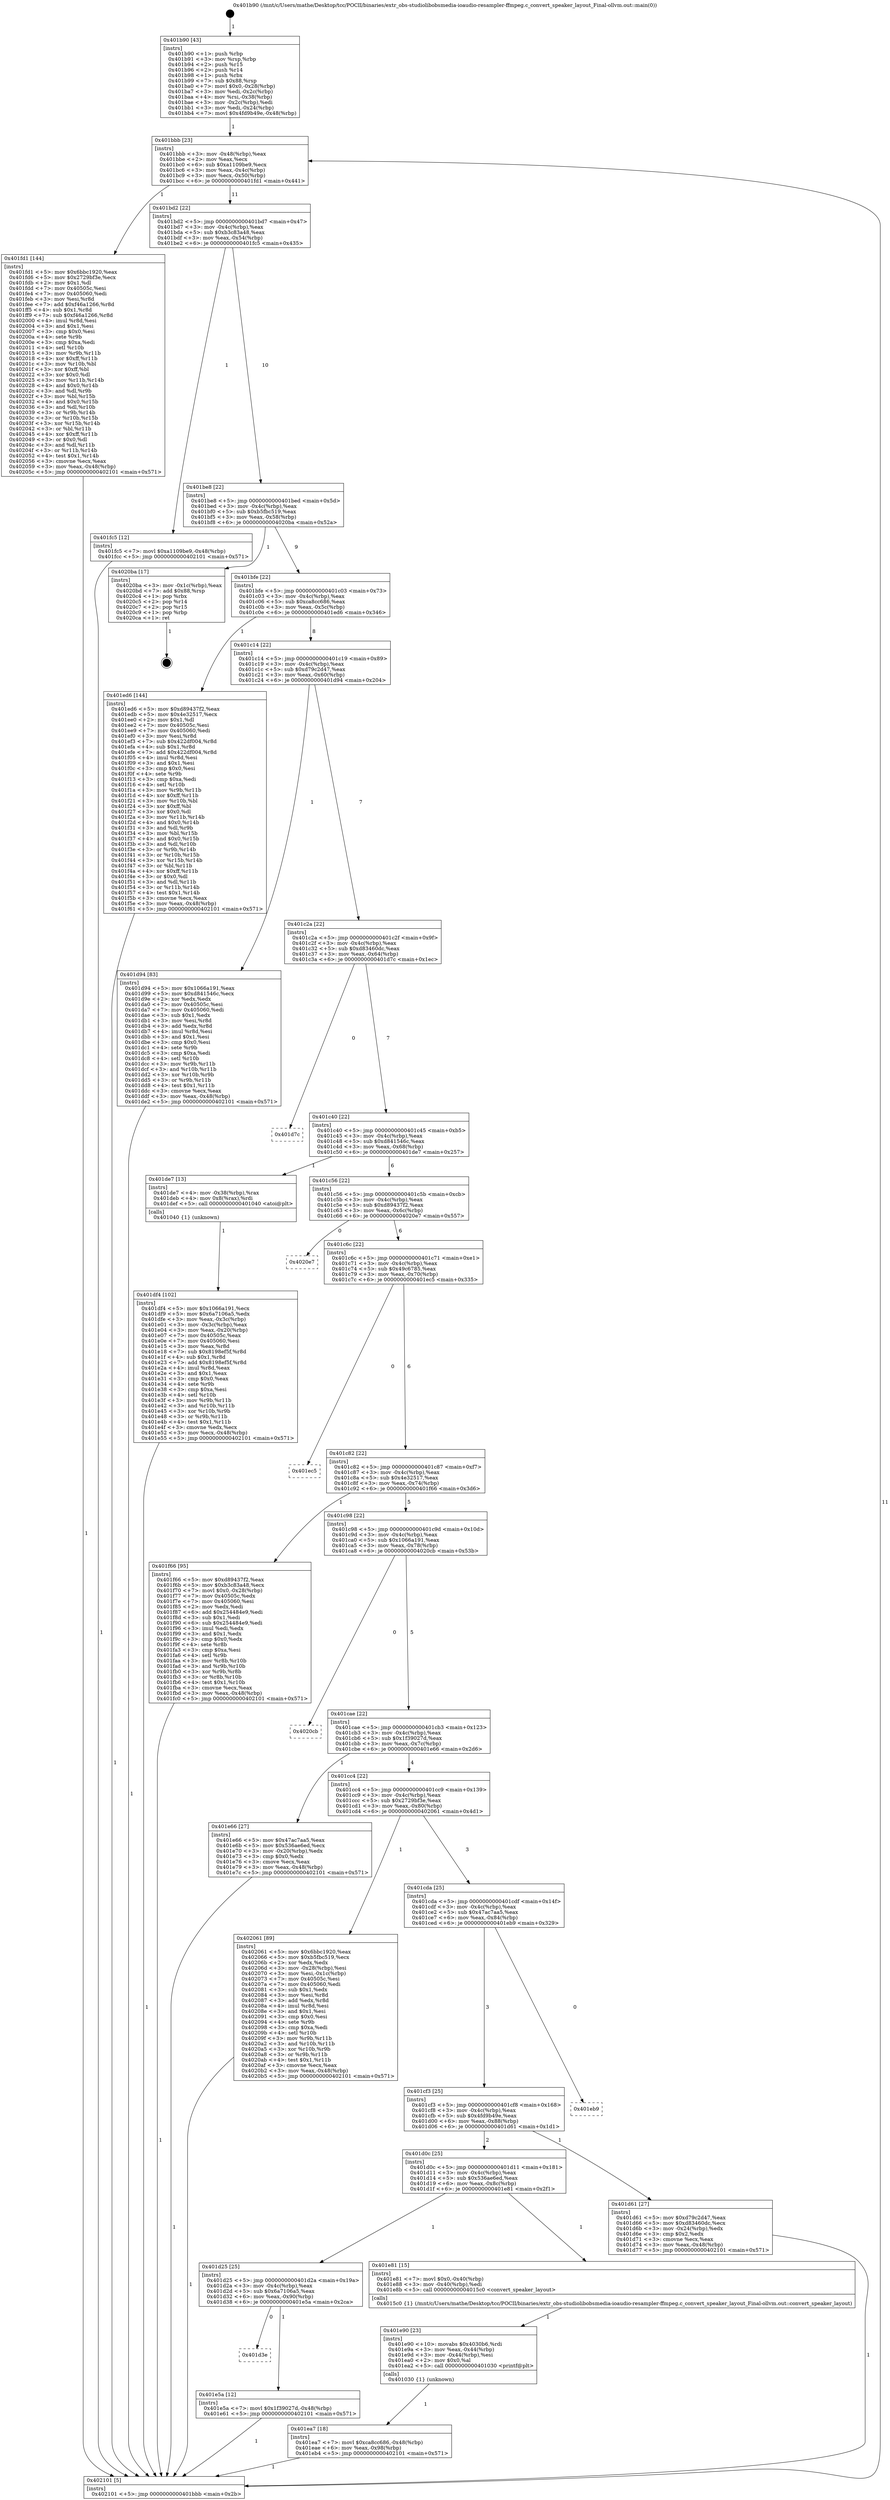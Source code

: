 digraph "0x401b90" {
  label = "0x401b90 (/mnt/c/Users/mathe/Desktop/tcc/POCII/binaries/extr_obs-studiolibobsmedia-ioaudio-resampler-ffmpeg.c_convert_speaker_layout_Final-ollvm.out::main(0))"
  labelloc = "t"
  node[shape=record]

  Entry [label="",width=0.3,height=0.3,shape=circle,fillcolor=black,style=filled]
  "0x401bbb" [label="{
     0x401bbb [23]\l
     | [instrs]\l
     &nbsp;&nbsp;0x401bbb \<+3\>: mov -0x48(%rbp),%eax\l
     &nbsp;&nbsp;0x401bbe \<+2\>: mov %eax,%ecx\l
     &nbsp;&nbsp;0x401bc0 \<+6\>: sub $0xa1109be9,%ecx\l
     &nbsp;&nbsp;0x401bc6 \<+3\>: mov %eax,-0x4c(%rbp)\l
     &nbsp;&nbsp;0x401bc9 \<+3\>: mov %ecx,-0x50(%rbp)\l
     &nbsp;&nbsp;0x401bcc \<+6\>: je 0000000000401fd1 \<main+0x441\>\l
  }"]
  "0x401fd1" [label="{
     0x401fd1 [144]\l
     | [instrs]\l
     &nbsp;&nbsp;0x401fd1 \<+5\>: mov $0x6bbc1920,%eax\l
     &nbsp;&nbsp;0x401fd6 \<+5\>: mov $0x2729bf3e,%ecx\l
     &nbsp;&nbsp;0x401fdb \<+2\>: mov $0x1,%dl\l
     &nbsp;&nbsp;0x401fdd \<+7\>: mov 0x40505c,%esi\l
     &nbsp;&nbsp;0x401fe4 \<+7\>: mov 0x405060,%edi\l
     &nbsp;&nbsp;0x401feb \<+3\>: mov %esi,%r8d\l
     &nbsp;&nbsp;0x401fee \<+7\>: add $0xf46a1266,%r8d\l
     &nbsp;&nbsp;0x401ff5 \<+4\>: sub $0x1,%r8d\l
     &nbsp;&nbsp;0x401ff9 \<+7\>: sub $0xf46a1266,%r8d\l
     &nbsp;&nbsp;0x402000 \<+4\>: imul %r8d,%esi\l
     &nbsp;&nbsp;0x402004 \<+3\>: and $0x1,%esi\l
     &nbsp;&nbsp;0x402007 \<+3\>: cmp $0x0,%esi\l
     &nbsp;&nbsp;0x40200a \<+4\>: sete %r9b\l
     &nbsp;&nbsp;0x40200e \<+3\>: cmp $0xa,%edi\l
     &nbsp;&nbsp;0x402011 \<+4\>: setl %r10b\l
     &nbsp;&nbsp;0x402015 \<+3\>: mov %r9b,%r11b\l
     &nbsp;&nbsp;0x402018 \<+4\>: xor $0xff,%r11b\l
     &nbsp;&nbsp;0x40201c \<+3\>: mov %r10b,%bl\l
     &nbsp;&nbsp;0x40201f \<+3\>: xor $0xff,%bl\l
     &nbsp;&nbsp;0x402022 \<+3\>: xor $0x0,%dl\l
     &nbsp;&nbsp;0x402025 \<+3\>: mov %r11b,%r14b\l
     &nbsp;&nbsp;0x402028 \<+4\>: and $0x0,%r14b\l
     &nbsp;&nbsp;0x40202c \<+3\>: and %dl,%r9b\l
     &nbsp;&nbsp;0x40202f \<+3\>: mov %bl,%r15b\l
     &nbsp;&nbsp;0x402032 \<+4\>: and $0x0,%r15b\l
     &nbsp;&nbsp;0x402036 \<+3\>: and %dl,%r10b\l
     &nbsp;&nbsp;0x402039 \<+3\>: or %r9b,%r14b\l
     &nbsp;&nbsp;0x40203c \<+3\>: or %r10b,%r15b\l
     &nbsp;&nbsp;0x40203f \<+3\>: xor %r15b,%r14b\l
     &nbsp;&nbsp;0x402042 \<+3\>: or %bl,%r11b\l
     &nbsp;&nbsp;0x402045 \<+4\>: xor $0xff,%r11b\l
     &nbsp;&nbsp;0x402049 \<+3\>: or $0x0,%dl\l
     &nbsp;&nbsp;0x40204c \<+3\>: and %dl,%r11b\l
     &nbsp;&nbsp;0x40204f \<+3\>: or %r11b,%r14b\l
     &nbsp;&nbsp;0x402052 \<+4\>: test $0x1,%r14b\l
     &nbsp;&nbsp;0x402056 \<+3\>: cmovne %ecx,%eax\l
     &nbsp;&nbsp;0x402059 \<+3\>: mov %eax,-0x48(%rbp)\l
     &nbsp;&nbsp;0x40205c \<+5\>: jmp 0000000000402101 \<main+0x571\>\l
  }"]
  "0x401bd2" [label="{
     0x401bd2 [22]\l
     | [instrs]\l
     &nbsp;&nbsp;0x401bd2 \<+5\>: jmp 0000000000401bd7 \<main+0x47\>\l
     &nbsp;&nbsp;0x401bd7 \<+3\>: mov -0x4c(%rbp),%eax\l
     &nbsp;&nbsp;0x401bda \<+5\>: sub $0xb3c83a48,%eax\l
     &nbsp;&nbsp;0x401bdf \<+3\>: mov %eax,-0x54(%rbp)\l
     &nbsp;&nbsp;0x401be2 \<+6\>: je 0000000000401fc5 \<main+0x435\>\l
  }"]
  Exit [label="",width=0.3,height=0.3,shape=circle,fillcolor=black,style=filled,peripheries=2]
  "0x401fc5" [label="{
     0x401fc5 [12]\l
     | [instrs]\l
     &nbsp;&nbsp;0x401fc5 \<+7\>: movl $0xa1109be9,-0x48(%rbp)\l
     &nbsp;&nbsp;0x401fcc \<+5\>: jmp 0000000000402101 \<main+0x571\>\l
  }"]
  "0x401be8" [label="{
     0x401be8 [22]\l
     | [instrs]\l
     &nbsp;&nbsp;0x401be8 \<+5\>: jmp 0000000000401bed \<main+0x5d\>\l
     &nbsp;&nbsp;0x401bed \<+3\>: mov -0x4c(%rbp),%eax\l
     &nbsp;&nbsp;0x401bf0 \<+5\>: sub $0xb5fbc519,%eax\l
     &nbsp;&nbsp;0x401bf5 \<+3\>: mov %eax,-0x58(%rbp)\l
     &nbsp;&nbsp;0x401bf8 \<+6\>: je 00000000004020ba \<main+0x52a\>\l
  }"]
  "0x401ea7" [label="{
     0x401ea7 [18]\l
     | [instrs]\l
     &nbsp;&nbsp;0x401ea7 \<+7\>: movl $0xca8cc686,-0x48(%rbp)\l
     &nbsp;&nbsp;0x401eae \<+6\>: mov %eax,-0x98(%rbp)\l
     &nbsp;&nbsp;0x401eb4 \<+5\>: jmp 0000000000402101 \<main+0x571\>\l
  }"]
  "0x4020ba" [label="{
     0x4020ba [17]\l
     | [instrs]\l
     &nbsp;&nbsp;0x4020ba \<+3\>: mov -0x1c(%rbp),%eax\l
     &nbsp;&nbsp;0x4020bd \<+7\>: add $0x88,%rsp\l
     &nbsp;&nbsp;0x4020c4 \<+1\>: pop %rbx\l
     &nbsp;&nbsp;0x4020c5 \<+2\>: pop %r14\l
     &nbsp;&nbsp;0x4020c7 \<+2\>: pop %r15\l
     &nbsp;&nbsp;0x4020c9 \<+1\>: pop %rbp\l
     &nbsp;&nbsp;0x4020ca \<+1\>: ret\l
  }"]
  "0x401bfe" [label="{
     0x401bfe [22]\l
     | [instrs]\l
     &nbsp;&nbsp;0x401bfe \<+5\>: jmp 0000000000401c03 \<main+0x73\>\l
     &nbsp;&nbsp;0x401c03 \<+3\>: mov -0x4c(%rbp),%eax\l
     &nbsp;&nbsp;0x401c06 \<+5\>: sub $0xca8cc686,%eax\l
     &nbsp;&nbsp;0x401c0b \<+3\>: mov %eax,-0x5c(%rbp)\l
     &nbsp;&nbsp;0x401c0e \<+6\>: je 0000000000401ed6 \<main+0x346\>\l
  }"]
  "0x401e90" [label="{
     0x401e90 [23]\l
     | [instrs]\l
     &nbsp;&nbsp;0x401e90 \<+10\>: movabs $0x4030b6,%rdi\l
     &nbsp;&nbsp;0x401e9a \<+3\>: mov %eax,-0x44(%rbp)\l
     &nbsp;&nbsp;0x401e9d \<+3\>: mov -0x44(%rbp),%esi\l
     &nbsp;&nbsp;0x401ea0 \<+2\>: mov $0x0,%al\l
     &nbsp;&nbsp;0x401ea2 \<+5\>: call 0000000000401030 \<printf@plt\>\l
     | [calls]\l
     &nbsp;&nbsp;0x401030 \{1\} (unknown)\l
  }"]
  "0x401ed6" [label="{
     0x401ed6 [144]\l
     | [instrs]\l
     &nbsp;&nbsp;0x401ed6 \<+5\>: mov $0xd89437f2,%eax\l
     &nbsp;&nbsp;0x401edb \<+5\>: mov $0x4e32517,%ecx\l
     &nbsp;&nbsp;0x401ee0 \<+2\>: mov $0x1,%dl\l
     &nbsp;&nbsp;0x401ee2 \<+7\>: mov 0x40505c,%esi\l
     &nbsp;&nbsp;0x401ee9 \<+7\>: mov 0x405060,%edi\l
     &nbsp;&nbsp;0x401ef0 \<+3\>: mov %esi,%r8d\l
     &nbsp;&nbsp;0x401ef3 \<+7\>: sub $0x422df004,%r8d\l
     &nbsp;&nbsp;0x401efa \<+4\>: sub $0x1,%r8d\l
     &nbsp;&nbsp;0x401efe \<+7\>: add $0x422df004,%r8d\l
     &nbsp;&nbsp;0x401f05 \<+4\>: imul %r8d,%esi\l
     &nbsp;&nbsp;0x401f09 \<+3\>: and $0x1,%esi\l
     &nbsp;&nbsp;0x401f0c \<+3\>: cmp $0x0,%esi\l
     &nbsp;&nbsp;0x401f0f \<+4\>: sete %r9b\l
     &nbsp;&nbsp;0x401f13 \<+3\>: cmp $0xa,%edi\l
     &nbsp;&nbsp;0x401f16 \<+4\>: setl %r10b\l
     &nbsp;&nbsp;0x401f1a \<+3\>: mov %r9b,%r11b\l
     &nbsp;&nbsp;0x401f1d \<+4\>: xor $0xff,%r11b\l
     &nbsp;&nbsp;0x401f21 \<+3\>: mov %r10b,%bl\l
     &nbsp;&nbsp;0x401f24 \<+3\>: xor $0xff,%bl\l
     &nbsp;&nbsp;0x401f27 \<+3\>: xor $0x0,%dl\l
     &nbsp;&nbsp;0x401f2a \<+3\>: mov %r11b,%r14b\l
     &nbsp;&nbsp;0x401f2d \<+4\>: and $0x0,%r14b\l
     &nbsp;&nbsp;0x401f31 \<+3\>: and %dl,%r9b\l
     &nbsp;&nbsp;0x401f34 \<+3\>: mov %bl,%r15b\l
     &nbsp;&nbsp;0x401f37 \<+4\>: and $0x0,%r15b\l
     &nbsp;&nbsp;0x401f3b \<+3\>: and %dl,%r10b\l
     &nbsp;&nbsp;0x401f3e \<+3\>: or %r9b,%r14b\l
     &nbsp;&nbsp;0x401f41 \<+3\>: or %r10b,%r15b\l
     &nbsp;&nbsp;0x401f44 \<+3\>: xor %r15b,%r14b\l
     &nbsp;&nbsp;0x401f47 \<+3\>: or %bl,%r11b\l
     &nbsp;&nbsp;0x401f4a \<+4\>: xor $0xff,%r11b\l
     &nbsp;&nbsp;0x401f4e \<+3\>: or $0x0,%dl\l
     &nbsp;&nbsp;0x401f51 \<+3\>: and %dl,%r11b\l
     &nbsp;&nbsp;0x401f54 \<+3\>: or %r11b,%r14b\l
     &nbsp;&nbsp;0x401f57 \<+4\>: test $0x1,%r14b\l
     &nbsp;&nbsp;0x401f5b \<+3\>: cmovne %ecx,%eax\l
     &nbsp;&nbsp;0x401f5e \<+3\>: mov %eax,-0x48(%rbp)\l
     &nbsp;&nbsp;0x401f61 \<+5\>: jmp 0000000000402101 \<main+0x571\>\l
  }"]
  "0x401c14" [label="{
     0x401c14 [22]\l
     | [instrs]\l
     &nbsp;&nbsp;0x401c14 \<+5\>: jmp 0000000000401c19 \<main+0x89\>\l
     &nbsp;&nbsp;0x401c19 \<+3\>: mov -0x4c(%rbp),%eax\l
     &nbsp;&nbsp;0x401c1c \<+5\>: sub $0xd79c2d47,%eax\l
     &nbsp;&nbsp;0x401c21 \<+3\>: mov %eax,-0x60(%rbp)\l
     &nbsp;&nbsp;0x401c24 \<+6\>: je 0000000000401d94 \<main+0x204\>\l
  }"]
  "0x401d3e" [label="{
     0x401d3e\l
  }", style=dashed]
  "0x401d94" [label="{
     0x401d94 [83]\l
     | [instrs]\l
     &nbsp;&nbsp;0x401d94 \<+5\>: mov $0x1066a191,%eax\l
     &nbsp;&nbsp;0x401d99 \<+5\>: mov $0xd841546c,%ecx\l
     &nbsp;&nbsp;0x401d9e \<+2\>: xor %edx,%edx\l
     &nbsp;&nbsp;0x401da0 \<+7\>: mov 0x40505c,%esi\l
     &nbsp;&nbsp;0x401da7 \<+7\>: mov 0x405060,%edi\l
     &nbsp;&nbsp;0x401dae \<+3\>: sub $0x1,%edx\l
     &nbsp;&nbsp;0x401db1 \<+3\>: mov %esi,%r8d\l
     &nbsp;&nbsp;0x401db4 \<+3\>: add %edx,%r8d\l
     &nbsp;&nbsp;0x401db7 \<+4\>: imul %r8d,%esi\l
     &nbsp;&nbsp;0x401dbb \<+3\>: and $0x1,%esi\l
     &nbsp;&nbsp;0x401dbe \<+3\>: cmp $0x0,%esi\l
     &nbsp;&nbsp;0x401dc1 \<+4\>: sete %r9b\l
     &nbsp;&nbsp;0x401dc5 \<+3\>: cmp $0xa,%edi\l
     &nbsp;&nbsp;0x401dc8 \<+4\>: setl %r10b\l
     &nbsp;&nbsp;0x401dcc \<+3\>: mov %r9b,%r11b\l
     &nbsp;&nbsp;0x401dcf \<+3\>: and %r10b,%r11b\l
     &nbsp;&nbsp;0x401dd2 \<+3\>: xor %r10b,%r9b\l
     &nbsp;&nbsp;0x401dd5 \<+3\>: or %r9b,%r11b\l
     &nbsp;&nbsp;0x401dd8 \<+4\>: test $0x1,%r11b\l
     &nbsp;&nbsp;0x401ddc \<+3\>: cmovne %ecx,%eax\l
     &nbsp;&nbsp;0x401ddf \<+3\>: mov %eax,-0x48(%rbp)\l
     &nbsp;&nbsp;0x401de2 \<+5\>: jmp 0000000000402101 \<main+0x571\>\l
  }"]
  "0x401c2a" [label="{
     0x401c2a [22]\l
     | [instrs]\l
     &nbsp;&nbsp;0x401c2a \<+5\>: jmp 0000000000401c2f \<main+0x9f\>\l
     &nbsp;&nbsp;0x401c2f \<+3\>: mov -0x4c(%rbp),%eax\l
     &nbsp;&nbsp;0x401c32 \<+5\>: sub $0xd83460dc,%eax\l
     &nbsp;&nbsp;0x401c37 \<+3\>: mov %eax,-0x64(%rbp)\l
     &nbsp;&nbsp;0x401c3a \<+6\>: je 0000000000401d7c \<main+0x1ec\>\l
  }"]
  "0x401e5a" [label="{
     0x401e5a [12]\l
     | [instrs]\l
     &nbsp;&nbsp;0x401e5a \<+7\>: movl $0x1f39027d,-0x48(%rbp)\l
     &nbsp;&nbsp;0x401e61 \<+5\>: jmp 0000000000402101 \<main+0x571\>\l
  }"]
  "0x401d7c" [label="{
     0x401d7c\l
  }", style=dashed]
  "0x401c40" [label="{
     0x401c40 [22]\l
     | [instrs]\l
     &nbsp;&nbsp;0x401c40 \<+5\>: jmp 0000000000401c45 \<main+0xb5\>\l
     &nbsp;&nbsp;0x401c45 \<+3\>: mov -0x4c(%rbp),%eax\l
     &nbsp;&nbsp;0x401c48 \<+5\>: sub $0xd841546c,%eax\l
     &nbsp;&nbsp;0x401c4d \<+3\>: mov %eax,-0x68(%rbp)\l
     &nbsp;&nbsp;0x401c50 \<+6\>: je 0000000000401de7 \<main+0x257\>\l
  }"]
  "0x401d25" [label="{
     0x401d25 [25]\l
     | [instrs]\l
     &nbsp;&nbsp;0x401d25 \<+5\>: jmp 0000000000401d2a \<main+0x19a\>\l
     &nbsp;&nbsp;0x401d2a \<+3\>: mov -0x4c(%rbp),%eax\l
     &nbsp;&nbsp;0x401d2d \<+5\>: sub $0x6a7106a5,%eax\l
     &nbsp;&nbsp;0x401d32 \<+6\>: mov %eax,-0x90(%rbp)\l
     &nbsp;&nbsp;0x401d38 \<+6\>: je 0000000000401e5a \<main+0x2ca\>\l
  }"]
  "0x401de7" [label="{
     0x401de7 [13]\l
     | [instrs]\l
     &nbsp;&nbsp;0x401de7 \<+4\>: mov -0x38(%rbp),%rax\l
     &nbsp;&nbsp;0x401deb \<+4\>: mov 0x8(%rax),%rdi\l
     &nbsp;&nbsp;0x401def \<+5\>: call 0000000000401040 \<atoi@plt\>\l
     | [calls]\l
     &nbsp;&nbsp;0x401040 \{1\} (unknown)\l
  }"]
  "0x401c56" [label="{
     0x401c56 [22]\l
     | [instrs]\l
     &nbsp;&nbsp;0x401c56 \<+5\>: jmp 0000000000401c5b \<main+0xcb\>\l
     &nbsp;&nbsp;0x401c5b \<+3\>: mov -0x4c(%rbp),%eax\l
     &nbsp;&nbsp;0x401c5e \<+5\>: sub $0xd89437f2,%eax\l
     &nbsp;&nbsp;0x401c63 \<+3\>: mov %eax,-0x6c(%rbp)\l
     &nbsp;&nbsp;0x401c66 \<+6\>: je 00000000004020e7 \<main+0x557\>\l
  }"]
  "0x401e81" [label="{
     0x401e81 [15]\l
     | [instrs]\l
     &nbsp;&nbsp;0x401e81 \<+7\>: movl $0x0,-0x40(%rbp)\l
     &nbsp;&nbsp;0x401e88 \<+3\>: mov -0x40(%rbp),%edi\l
     &nbsp;&nbsp;0x401e8b \<+5\>: call 00000000004015c0 \<convert_speaker_layout\>\l
     | [calls]\l
     &nbsp;&nbsp;0x4015c0 \{1\} (/mnt/c/Users/mathe/Desktop/tcc/POCII/binaries/extr_obs-studiolibobsmedia-ioaudio-resampler-ffmpeg.c_convert_speaker_layout_Final-ollvm.out::convert_speaker_layout)\l
  }"]
  "0x4020e7" [label="{
     0x4020e7\l
  }", style=dashed]
  "0x401c6c" [label="{
     0x401c6c [22]\l
     | [instrs]\l
     &nbsp;&nbsp;0x401c6c \<+5\>: jmp 0000000000401c71 \<main+0xe1\>\l
     &nbsp;&nbsp;0x401c71 \<+3\>: mov -0x4c(%rbp),%eax\l
     &nbsp;&nbsp;0x401c74 \<+5\>: sub $0x49c6785,%eax\l
     &nbsp;&nbsp;0x401c79 \<+3\>: mov %eax,-0x70(%rbp)\l
     &nbsp;&nbsp;0x401c7c \<+6\>: je 0000000000401ec5 \<main+0x335\>\l
  }"]
  "0x401df4" [label="{
     0x401df4 [102]\l
     | [instrs]\l
     &nbsp;&nbsp;0x401df4 \<+5\>: mov $0x1066a191,%ecx\l
     &nbsp;&nbsp;0x401df9 \<+5\>: mov $0x6a7106a5,%edx\l
     &nbsp;&nbsp;0x401dfe \<+3\>: mov %eax,-0x3c(%rbp)\l
     &nbsp;&nbsp;0x401e01 \<+3\>: mov -0x3c(%rbp),%eax\l
     &nbsp;&nbsp;0x401e04 \<+3\>: mov %eax,-0x20(%rbp)\l
     &nbsp;&nbsp;0x401e07 \<+7\>: mov 0x40505c,%eax\l
     &nbsp;&nbsp;0x401e0e \<+7\>: mov 0x405060,%esi\l
     &nbsp;&nbsp;0x401e15 \<+3\>: mov %eax,%r8d\l
     &nbsp;&nbsp;0x401e18 \<+7\>: sub $0x8198ef5f,%r8d\l
     &nbsp;&nbsp;0x401e1f \<+4\>: sub $0x1,%r8d\l
     &nbsp;&nbsp;0x401e23 \<+7\>: add $0x8198ef5f,%r8d\l
     &nbsp;&nbsp;0x401e2a \<+4\>: imul %r8d,%eax\l
     &nbsp;&nbsp;0x401e2e \<+3\>: and $0x1,%eax\l
     &nbsp;&nbsp;0x401e31 \<+3\>: cmp $0x0,%eax\l
     &nbsp;&nbsp;0x401e34 \<+4\>: sete %r9b\l
     &nbsp;&nbsp;0x401e38 \<+3\>: cmp $0xa,%esi\l
     &nbsp;&nbsp;0x401e3b \<+4\>: setl %r10b\l
     &nbsp;&nbsp;0x401e3f \<+3\>: mov %r9b,%r11b\l
     &nbsp;&nbsp;0x401e42 \<+3\>: and %r10b,%r11b\l
     &nbsp;&nbsp;0x401e45 \<+3\>: xor %r10b,%r9b\l
     &nbsp;&nbsp;0x401e48 \<+3\>: or %r9b,%r11b\l
     &nbsp;&nbsp;0x401e4b \<+4\>: test $0x1,%r11b\l
     &nbsp;&nbsp;0x401e4f \<+3\>: cmovne %edx,%ecx\l
     &nbsp;&nbsp;0x401e52 \<+3\>: mov %ecx,-0x48(%rbp)\l
     &nbsp;&nbsp;0x401e55 \<+5\>: jmp 0000000000402101 \<main+0x571\>\l
  }"]
  "0x401ec5" [label="{
     0x401ec5\l
  }", style=dashed]
  "0x401c82" [label="{
     0x401c82 [22]\l
     | [instrs]\l
     &nbsp;&nbsp;0x401c82 \<+5\>: jmp 0000000000401c87 \<main+0xf7\>\l
     &nbsp;&nbsp;0x401c87 \<+3\>: mov -0x4c(%rbp),%eax\l
     &nbsp;&nbsp;0x401c8a \<+5\>: sub $0x4e32517,%eax\l
     &nbsp;&nbsp;0x401c8f \<+3\>: mov %eax,-0x74(%rbp)\l
     &nbsp;&nbsp;0x401c92 \<+6\>: je 0000000000401f66 \<main+0x3d6\>\l
  }"]
  "0x401b90" [label="{
     0x401b90 [43]\l
     | [instrs]\l
     &nbsp;&nbsp;0x401b90 \<+1\>: push %rbp\l
     &nbsp;&nbsp;0x401b91 \<+3\>: mov %rsp,%rbp\l
     &nbsp;&nbsp;0x401b94 \<+2\>: push %r15\l
     &nbsp;&nbsp;0x401b96 \<+2\>: push %r14\l
     &nbsp;&nbsp;0x401b98 \<+1\>: push %rbx\l
     &nbsp;&nbsp;0x401b99 \<+7\>: sub $0x88,%rsp\l
     &nbsp;&nbsp;0x401ba0 \<+7\>: movl $0x0,-0x28(%rbp)\l
     &nbsp;&nbsp;0x401ba7 \<+3\>: mov %edi,-0x2c(%rbp)\l
     &nbsp;&nbsp;0x401baa \<+4\>: mov %rsi,-0x38(%rbp)\l
     &nbsp;&nbsp;0x401bae \<+3\>: mov -0x2c(%rbp),%edi\l
     &nbsp;&nbsp;0x401bb1 \<+3\>: mov %edi,-0x24(%rbp)\l
     &nbsp;&nbsp;0x401bb4 \<+7\>: movl $0x4fd9b49e,-0x48(%rbp)\l
  }"]
  "0x401f66" [label="{
     0x401f66 [95]\l
     | [instrs]\l
     &nbsp;&nbsp;0x401f66 \<+5\>: mov $0xd89437f2,%eax\l
     &nbsp;&nbsp;0x401f6b \<+5\>: mov $0xb3c83a48,%ecx\l
     &nbsp;&nbsp;0x401f70 \<+7\>: movl $0x0,-0x28(%rbp)\l
     &nbsp;&nbsp;0x401f77 \<+7\>: mov 0x40505c,%edx\l
     &nbsp;&nbsp;0x401f7e \<+7\>: mov 0x405060,%esi\l
     &nbsp;&nbsp;0x401f85 \<+2\>: mov %edx,%edi\l
     &nbsp;&nbsp;0x401f87 \<+6\>: add $0x254484e9,%edi\l
     &nbsp;&nbsp;0x401f8d \<+3\>: sub $0x1,%edi\l
     &nbsp;&nbsp;0x401f90 \<+6\>: sub $0x254484e9,%edi\l
     &nbsp;&nbsp;0x401f96 \<+3\>: imul %edi,%edx\l
     &nbsp;&nbsp;0x401f99 \<+3\>: and $0x1,%edx\l
     &nbsp;&nbsp;0x401f9c \<+3\>: cmp $0x0,%edx\l
     &nbsp;&nbsp;0x401f9f \<+4\>: sete %r8b\l
     &nbsp;&nbsp;0x401fa3 \<+3\>: cmp $0xa,%esi\l
     &nbsp;&nbsp;0x401fa6 \<+4\>: setl %r9b\l
     &nbsp;&nbsp;0x401faa \<+3\>: mov %r8b,%r10b\l
     &nbsp;&nbsp;0x401fad \<+3\>: and %r9b,%r10b\l
     &nbsp;&nbsp;0x401fb0 \<+3\>: xor %r9b,%r8b\l
     &nbsp;&nbsp;0x401fb3 \<+3\>: or %r8b,%r10b\l
     &nbsp;&nbsp;0x401fb6 \<+4\>: test $0x1,%r10b\l
     &nbsp;&nbsp;0x401fba \<+3\>: cmovne %ecx,%eax\l
     &nbsp;&nbsp;0x401fbd \<+3\>: mov %eax,-0x48(%rbp)\l
     &nbsp;&nbsp;0x401fc0 \<+5\>: jmp 0000000000402101 \<main+0x571\>\l
  }"]
  "0x401c98" [label="{
     0x401c98 [22]\l
     | [instrs]\l
     &nbsp;&nbsp;0x401c98 \<+5\>: jmp 0000000000401c9d \<main+0x10d\>\l
     &nbsp;&nbsp;0x401c9d \<+3\>: mov -0x4c(%rbp),%eax\l
     &nbsp;&nbsp;0x401ca0 \<+5\>: sub $0x1066a191,%eax\l
     &nbsp;&nbsp;0x401ca5 \<+3\>: mov %eax,-0x78(%rbp)\l
     &nbsp;&nbsp;0x401ca8 \<+6\>: je 00000000004020cb \<main+0x53b\>\l
  }"]
  "0x402101" [label="{
     0x402101 [5]\l
     | [instrs]\l
     &nbsp;&nbsp;0x402101 \<+5\>: jmp 0000000000401bbb \<main+0x2b\>\l
  }"]
  "0x4020cb" [label="{
     0x4020cb\l
  }", style=dashed]
  "0x401cae" [label="{
     0x401cae [22]\l
     | [instrs]\l
     &nbsp;&nbsp;0x401cae \<+5\>: jmp 0000000000401cb3 \<main+0x123\>\l
     &nbsp;&nbsp;0x401cb3 \<+3\>: mov -0x4c(%rbp),%eax\l
     &nbsp;&nbsp;0x401cb6 \<+5\>: sub $0x1f39027d,%eax\l
     &nbsp;&nbsp;0x401cbb \<+3\>: mov %eax,-0x7c(%rbp)\l
     &nbsp;&nbsp;0x401cbe \<+6\>: je 0000000000401e66 \<main+0x2d6\>\l
  }"]
  "0x401d0c" [label="{
     0x401d0c [25]\l
     | [instrs]\l
     &nbsp;&nbsp;0x401d0c \<+5\>: jmp 0000000000401d11 \<main+0x181\>\l
     &nbsp;&nbsp;0x401d11 \<+3\>: mov -0x4c(%rbp),%eax\l
     &nbsp;&nbsp;0x401d14 \<+5\>: sub $0x536ae6ed,%eax\l
     &nbsp;&nbsp;0x401d19 \<+6\>: mov %eax,-0x8c(%rbp)\l
     &nbsp;&nbsp;0x401d1f \<+6\>: je 0000000000401e81 \<main+0x2f1\>\l
  }"]
  "0x401e66" [label="{
     0x401e66 [27]\l
     | [instrs]\l
     &nbsp;&nbsp;0x401e66 \<+5\>: mov $0x47ac7aa5,%eax\l
     &nbsp;&nbsp;0x401e6b \<+5\>: mov $0x536ae6ed,%ecx\l
     &nbsp;&nbsp;0x401e70 \<+3\>: mov -0x20(%rbp),%edx\l
     &nbsp;&nbsp;0x401e73 \<+3\>: cmp $0x0,%edx\l
     &nbsp;&nbsp;0x401e76 \<+3\>: cmove %ecx,%eax\l
     &nbsp;&nbsp;0x401e79 \<+3\>: mov %eax,-0x48(%rbp)\l
     &nbsp;&nbsp;0x401e7c \<+5\>: jmp 0000000000402101 \<main+0x571\>\l
  }"]
  "0x401cc4" [label="{
     0x401cc4 [22]\l
     | [instrs]\l
     &nbsp;&nbsp;0x401cc4 \<+5\>: jmp 0000000000401cc9 \<main+0x139\>\l
     &nbsp;&nbsp;0x401cc9 \<+3\>: mov -0x4c(%rbp),%eax\l
     &nbsp;&nbsp;0x401ccc \<+5\>: sub $0x2729bf3e,%eax\l
     &nbsp;&nbsp;0x401cd1 \<+3\>: mov %eax,-0x80(%rbp)\l
     &nbsp;&nbsp;0x401cd4 \<+6\>: je 0000000000402061 \<main+0x4d1\>\l
  }"]
  "0x401d61" [label="{
     0x401d61 [27]\l
     | [instrs]\l
     &nbsp;&nbsp;0x401d61 \<+5\>: mov $0xd79c2d47,%eax\l
     &nbsp;&nbsp;0x401d66 \<+5\>: mov $0xd83460dc,%ecx\l
     &nbsp;&nbsp;0x401d6b \<+3\>: mov -0x24(%rbp),%edx\l
     &nbsp;&nbsp;0x401d6e \<+3\>: cmp $0x2,%edx\l
     &nbsp;&nbsp;0x401d71 \<+3\>: cmovne %ecx,%eax\l
     &nbsp;&nbsp;0x401d74 \<+3\>: mov %eax,-0x48(%rbp)\l
     &nbsp;&nbsp;0x401d77 \<+5\>: jmp 0000000000402101 \<main+0x571\>\l
  }"]
  "0x402061" [label="{
     0x402061 [89]\l
     | [instrs]\l
     &nbsp;&nbsp;0x402061 \<+5\>: mov $0x6bbc1920,%eax\l
     &nbsp;&nbsp;0x402066 \<+5\>: mov $0xb5fbc519,%ecx\l
     &nbsp;&nbsp;0x40206b \<+2\>: xor %edx,%edx\l
     &nbsp;&nbsp;0x40206d \<+3\>: mov -0x28(%rbp),%esi\l
     &nbsp;&nbsp;0x402070 \<+3\>: mov %esi,-0x1c(%rbp)\l
     &nbsp;&nbsp;0x402073 \<+7\>: mov 0x40505c,%esi\l
     &nbsp;&nbsp;0x40207a \<+7\>: mov 0x405060,%edi\l
     &nbsp;&nbsp;0x402081 \<+3\>: sub $0x1,%edx\l
     &nbsp;&nbsp;0x402084 \<+3\>: mov %esi,%r8d\l
     &nbsp;&nbsp;0x402087 \<+3\>: add %edx,%r8d\l
     &nbsp;&nbsp;0x40208a \<+4\>: imul %r8d,%esi\l
     &nbsp;&nbsp;0x40208e \<+3\>: and $0x1,%esi\l
     &nbsp;&nbsp;0x402091 \<+3\>: cmp $0x0,%esi\l
     &nbsp;&nbsp;0x402094 \<+4\>: sete %r9b\l
     &nbsp;&nbsp;0x402098 \<+3\>: cmp $0xa,%edi\l
     &nbsp;&nbsp;0x40209b \<+4\>: setl %r10b\l
     &nbsp;&nbsp;0x40209f \<+3\>: mov %r9b,%r11b\l
     &nbsp;&nbsp;0x4020a2 \<+3\>: and %r10b,%r11b\l
     &nbsp;&nbsp;0x4020a5 \<+3\>: xor %r10b,%r9b\l
     &nbsp;&nbsp;0x4020a8 \<+3\>: or %r9b,%r11b\l
     &nbsp;&nbsp;0x4020ab \<+4\>: test $0x1,%r11b\l
     &nbsp;&nbsp;0x4020af \<+3\>: cmovne %ecx,%eax\l
     &nbsp;&nbsp;0x4020b2 \<+3\>: mov %eax,-0x48(%rbp)\l
     &nbsp;&nbsp;0x4020b5 \<+5\>: jmp 0000000000402101 \<main+0x571\>\l
  }"]
  "0x401cda" [label="{
     0x401cda [25]\l
     | [instrs]\l
     &nbsp;&nbsp;0x401cda \<+5\>: jmp 0000000000401cdf \<main+0x14f\>\l
     &nbsp;&nbsp;0x401cdf \<+3\>: mov -0x4c(%rbp),%eax\l
     &nbsp;&nbsp;0x401ce2 \<+5\>: sub $0x47ac7aa5,%eax\l
     &nbsp;&nbsp;0x401ce7 \<+6\>: mov %eax,-0x84(%rbp)\l
     &nbsp;&nbsp;0x401ced \<+6\>: je 0000000000401eb9 \<main+0x329\>\l
  }"]
  "0x401cf3" [label="{
     0x401cf3 [25]\l
     | [instrs]\l
     &nbsp;&nbsp;0x401cf3 \<+5\>: jmp 0000000000401cf8 \<main+0x168\>\l
     &nbsp;&nbsp;0x401cf8 \<+3\>: mov -0x4c(%rbp),%eax\l
     &nbsp;&nbsp;0x401cfb \<+5\>: sub $0x4fd9b49e,%eax\l
     &nbsp;&nbsp;0x401d00 \<+6\>: mov %eax,-0x88(%rbp)\l
     &nbsp;&nbsp;0x401d06 \<+6\>: je 0000000000401d61 \<main+0x1d1\>\l
  }"]
  "0x401eb9" [label="{
     0x401eb9\l
  }", style=dashed]
  Entry -> "0x401b90" [label=" 1"]
  "0x401bbb" -> "0x401fd1" [label=" 1"]
  "0x401bbb" -> "0x401bd2" [label=" 11"]
  "0x4020ba" -> Exit [label=" 1"]
  "0x401bd2" -> "0x401fc5" [label=" 1"]
  "0x401bd2" -> "0x401be8" [label=" 10"]
  "0x402061" -> "0x402101" [label=" 1"]
  "0x401be8" -> "0x4020ba" [label=" 1"]
  "0x401be8" -> "0x401bfe" [label=" 9"]
  "0x401fd1" -> "0x402101" [label=" 1"]
  "0x401bfe" -> "0x401ed6" [label=" 1"]
  "0x401bfe" -> "0x401c14" [label=" 8"]
  "0x401fc5" -> "0x402101" [label=" 1"]
  "0x401c14" -> "0x401d94" [label=" 1"]
  "0x401c14" -> "0x401c2a" [label=" 7"]
  "0x401f66" -> "0x402101" [label=" 1"]
  "0x401c2a" -> "0x401d7c" [label=" 0"]
  "0x401c2a" -> "0x401c40" [label=" 7"]
  "0x401ed6" -> "0x402101" [label=" 1"]
  "0x401c40" -> "0x401de7" [label=" 1"]
  "0x401c40" -> "0x401c56" [label=" 6"]
  "0x401e90" -> "0x401ea7" [label=" 1"]
  "0x401c56" -> "0x4020e7" [label=" 0"]
  "0x401c56" -> "0x401c6c" [label=" 6"]
  "0x401e81" -> "0x401e90" [label=" 1"]
  "0x401c6c" -> "0x401ec5" [label=" 0"]
  "0x401c6c" -> "0x401c82" [label=" 6"]
  "0x401e5a" -> "0x402101" [label=" 1"]
  "0x401c82" -> "0x401f66" [label=" 1"]
  "0x401c82" -> "0x401c98" [label=" 5"]
  "0x401d25" -> "0x401d3e" [label=" 0"]
  "0x401c98" -> "0x4020cb" [label=" 0"]
  "0x401c98" -> "0x401cae" [label=" 5"]
  "0x401d25" -> "0x401e5a" [label=" 1"]
  "0x401cae" -> "0x401e66" [label=" 1"]
  "0x401cae" -> "0x401cc4" [label=" 4"]
  "0x401ea7" -> "0x402101" [label=" 1"]
  "0x401cc4" -> "0x402061" [label=" 1"]
  "0x401cc4" -> "0x401cda" [label=" 3"]
  "0x401d0c" -> "0x401d25" [label=" 1"]
  "0x401cda" -> "0x401eb9" [label=" 0"]
  "0x401cda" -> "0x401cf3" [label=" 3"]
  "0x401d0c" -> "0x401e81" [label=" 1"]
  "0x401cf3" -> "0x401d61" [label=" 1"]
  "0x401cf3" -> "0x401d0c" [label=" 2"]
  "0x401d61" -> "0x402101" [label=" 1"]
  "0x401b90" -> "0x401bbb" [label=" 1"]
  "0x402101" -> "0x401bbb" [label=" 11"]
  "0x401d94" -> "0x402101" [label=" 1"]
  "0x401de7" -> "0x401df4" [label=" 1"]
  "0x401df4" -> "0x402101" [label=" 1"]
  "0x401e66" -> "0x402101" [label=" 1"]
}

